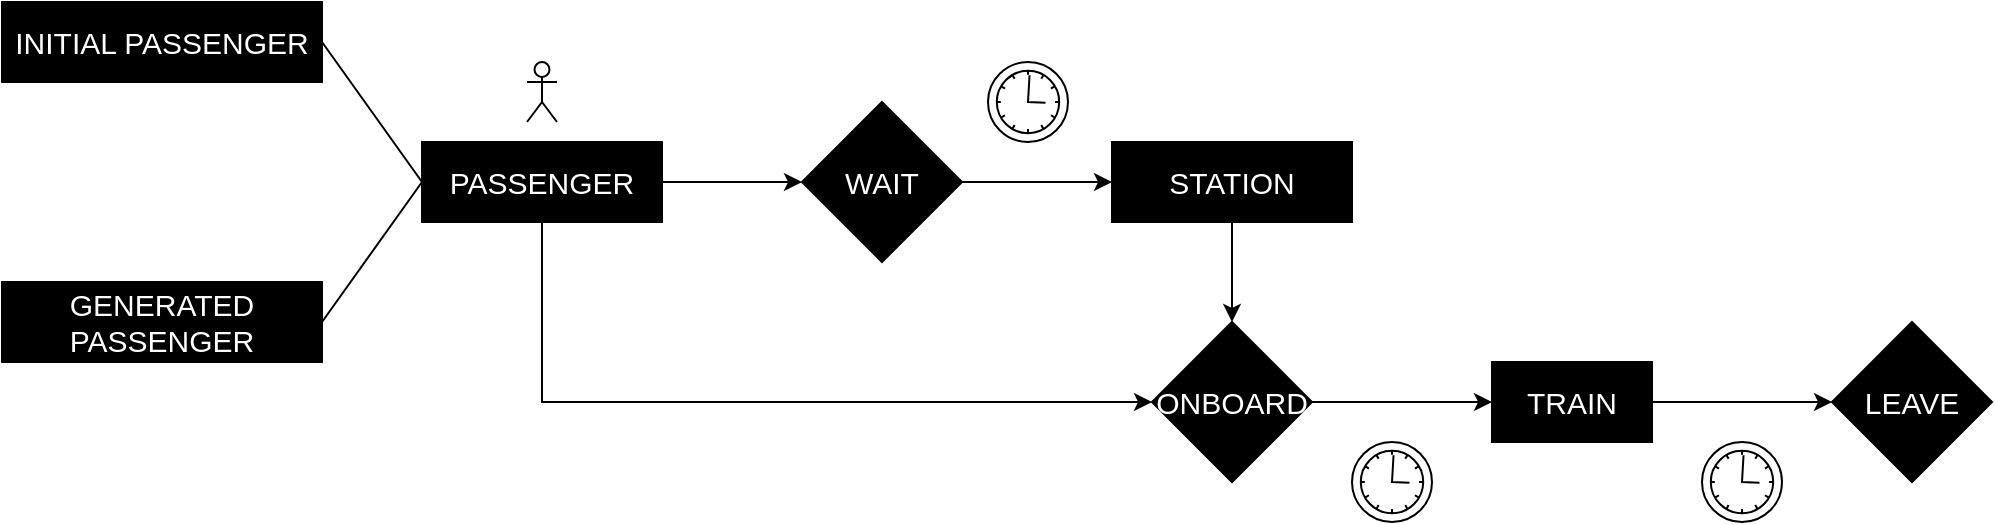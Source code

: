 <mxfile version="14.0.1" type="github">
  <diagram id="prtHgNgQTEPvFCAcTncT" name="Page-1">
    <mxGraphModel dx="1221" dy="588" grid="1" gridSize="10" guides="1" tooltips="1" connect="1" arrows="1" fold="1" page="1" pageScale="1" pageWidth="1169" pageHeight="827" math="0" shadow="0">
      <root>
        <mxCell id="0" />
        <mxCell id="1" parent="0" />
        <mxCell id="Hvq2gpMl7v8W7rDJ4bSN-7" style="edgeStyle=orthogonalEdgeStyle;rounded=0;orthogonalLoop=1;jettySize=auto;html=1;exitX=1;exitY=0.5;exitDx=0;exitDy=0;entryX=0;entryY=0.5;entryDx=0;entryDy=0;" edge="1" parent="1" source="Hvq2gpMl7v8W7rDJ4bSN-1" target="Hvq2gpMl7v8W7rDJ4bSN-3">
          <mxGeometry relative="1" as="geometry" />
        </mxCell>
        <mxCell id="Hvq2gpMl7v8W7rDJ4bSN-12" style="edgeStyle=orthogonalEdgeStyle;rounded=0;orthogonalLoop=1;jettySize=auto;html=1;entryX=0;entryY=0.5;entryDx=0;entryDy=0;" edge="1" parent="1" source="Hvq2gpMl7v8W7rDJ4bSN-1" target="Hvq2gpMl7v8W7rDJ4bSN-10">
          <mxGeometry relative="1" as="geometry">
            <Array as="points">
              <mxPoint x="350" y="610" />
            </Array>
          </mxGeometry>
        </mxCell>
        <mxCell id="Hvq2gpMl7v8W7rDJ4bSN-1" value="PASSENGER" style="rounded=0;whiteSpace=wrap;html=1;fillColor=#000000;fontColor=#FFFFFF;fontSize=15;" vertex="1" parent="1">
          <mxGeometry x="290" y="480" width="120" height="40" as="geometry" />
        </mxCell>
        <mxCell id="Hvq2gpMl7v8W7rDJ4bSN-9" style="edgeStyle=orthogonalEdgeStyle;rounded=0;orthogonalLoop=1;jettySize=auto;html=1;entryX=0;entryY=0.5;entryDx=0;entryDy=0;exitX=1;exitY=0.5;exitDx=0;exitDy=0;" edge="1" parent="1" source="Hvq2gpMl7v8W7rDJ4bSN-3" target="Hvq2gpMl7v8W7rDJ4bSN-5">
          <mxGeometry relative="1" as="geometry">
            <mxPoint x="595" y="500" as="sourcePoint" />
          </mxGeometry>
        </mxCell>
        <mxCell id="Hvq2gpMl7v8W7rDJ4bSN-3" value="WAIT" style="rhombus;whiteSpace=wrap;html=1;fillColor=#000000;fontColor=#FFFFFF;fontSize=15;" vertex="1" parent="1">
          <mxGeometry x="480" y="460" width="80" height="80" as="geometry" />
        </mxCell>
        <mxCell id="Hvq2gpMl7v8W7rDJ4bSN-11" style="edgeStyle=orthogonalEdgeStyle;rounded=0;orthogonalLoop=1;jettySize=auto;html=1;entryX=0.5;entryY=0;entryDx=0;entryDy=0;" edge="1" parent="1" source="Hvq2gpMl7v8W7rDJ4bSN-5" target="Hvq2gpMl7v8W7rDJ4bSN-10">
          <mxGeometry relative="1" as="geometry" />
        </mxCell>
        <mxCell id="Hvq2gpMl7v8W7rDJ4bSN-5" value="STATION" style="rounded=0;whiteSpace=wrap;html=1;fillColor=#000000;fontColor=#FFFFFF;fontSize=15;" vertex="1" parent="1">
          <mxGeometry x="635" y="480" width="120" height="40" as="geometry" />
        </mxCell>
        <mxCell id="Hvq2gpMl7v8W7rDJ4bSN-14" style="edgeStyle=orthogonalEdgeStyle;rounded=0;orthogonalLoop=1;jettySize=auto;html=1;exitX=1;exitY=0.5;exitDx=0;exitDy=0;entryX=0;entryY=0.5;entryDx=0;entryDy=0;" edge="1" parent="1" source="Hvq2gpMl7v8W7rDJ4bSN-10" target="Hvq2gpMl7v8W7rDJ4bSN-13">
          <mxGeometry relative="1" as="geometry" />
        </mxCell>
        <mxCell id="Hvq2gpMl7v8W7rDJ4bSN-10" value="ONBOARD" style="rhombus;whiteSpace=wrap;html=1;fillColor=#000000;fontColor=#FFFFFF;fontSize=15;" vertex="1" parent="1">
          <mxGeometry x="655" y="570" width="80" height="80" as="geometry" />
        </mxCell>
        <mxCell id="Hvq2gpMl7v8W7rDJ4bSN-16" style="edgeStyle=orthogonalEdgeStyle;rounded=0;orthogonalLoop=1;jettySize=auto;html=1;exitX=1;exitY=0.5;exitDx=0;exitDy=0;entryX=0;entryY=0.5;entryDx=0;entryDy=0;" edge="1" parent="1" source="Hvq2gpMl7v8W7rDJ4bSN-13" target="Hvq2gpMl7v8W7rDJ4bSN-15">
          <mxGeometry relative="1" as="geometry" />
        </mxCell>
        <mxCell id="Hvq2gpMl7v8W7rDJ4bSN-13" value="TRAIN" style="rounded=0;whiteSpace=wrap;html=1;fillColor=#000000;fontColor=#FFFFFF;fontSize=15;" vertex="1" parent="1">
          <mxGeometry x="825" y="590" width="80" height="40" as="geometry" />
        </mxCell>
        <mxCell id="Hvq2gpMl7v8W7rDJ4bSN-15" value="LEAVE" style="rhombus;whiteSpace=wrap;html=1;fillColor=#000000;fontColor=#FFFFFF;fontSize=15;" vertex="1" parent="1">
          <mxGeometry x="995" y="570" width="80" height="80" as="geometry" />
        </mxCell>
        <mxCell id="Hvq2gpMl7v8W7rDJ4bSN-28" style="rounded=0;orthogonalLoop=1;jettySize=auto;html=1;exitX=1;exitY=0.5;exitDx=0;exitDy=0;entryX=0;entryY=0.5;entryDx=0;entryDy=0;endArrow=none;endFill=0;" edge="1" parent="1" source="Hvq2gpMl7v8W7rDJ4bSN-17" target="Hvq2gpMl7v8W7rDJ4bSN-1">
          <mxGeometry relative="1" as="geometry" />
        </mxCell>
        <mxCell id="Hvq2gpMl7v8W7rDJ4bSN-17" value="INITIAL PASSENGER" style="rounded=0;whiteSpace=wrap;html=1;fillColor=#000000;fontColor=#FFFFFF;fontSize=15;" vertex="1" parent="1">
          <mxGeometry x="80" y="410" width="160" height="40" as="geometry" />
        </mxCell>
        <mxCell id="Hvq2gpMl7v8W7rDJ4bSN-19" value="GENERATED PASSENGER" style="rounded=0;whiteSpace=wrap;html=1;fillColor=#000000;fontColor=#FFFFFF;fontSize=15;" vertex="1" parent="1">
          <mxGeometry x="80" y="550" width="160" height="40" as="geometry" />
        </mxCell>
        <mxCell id="Hvq2gpMl7v8W7rDJ4bSN-20" value="" style="shape=umlActor;verticalLabelPosition=bottom;verticalAlign=top;html=1;outlineConnect=0;" vertex="1" parent="1">
          <mxGeometry x="342.5" y="440" width="15" height="30" as="geometry" />
        </mxCell>
        <mxCell id="Hvq2gpMl7v8W7rDJ4bSN-21" value="" style="shape=mxgraph.bpmn.shape;html=1;verticalLabelPosition=bottom;labelBackgroundColor=#ffffff;verticalAlign=top;align=center;perimeter=ellipsePerimeter;outlineConnect=0;outline=standard;symbol=timer;" vertex="1" parent="1">
          <mxGeometry x="573" y="440" width="40" height="40" as="geometry" />
        </mxCell>
        <mxCell id="Hvq2gpMl7v8W7rDJ4bSN-23" value="" style="shape=mxgraph.bpmn.shape;html=1;verticalLabelPosition=bottom;labelBackgroundColor=#ffffff;verticalAlign=top;align=center;perimeter=ellipsePerimeter;outlineConnect=0;outline=standard;symbol=timer;" vertex="1" parent="1">
          <mxGeometry x="755" y="630" width="40" height="40" as="geometry" />
        </mxCell>
        <mxCell id="Hvq2gpMl7v8W7rDJ4bSN-25" value="" style="shape=mxgraph.bpmn.shape;html=1;verticalLabelPosition=bottom;labelBackgroundColor=#ffffff;verticalAlign=top;align=center;perimeter=ellipsePerimeter;outlineConnect=0;outline=standard;symbol=timer;" vertex="1" parent="1">
          <mxGeometry x="930" y="630" width="40" height="40" as="geometry" />
        </mxCell>
        <mxCell id="Hvq2gpMl7v8W7rDJ4bSN-27" value="" style="endArrow=none;html=1;entryX=0;entryY=0.5;entryDx=0;entryDy=0;" edge="1" parent="1" target="Hvq2gpMl7v8W7rDJ4bSN-1">
          <mxGeometry width="50" height="50" relative="1" as="geometry">
            <mxPoint x="240" y="570" as="sourcePoint" />
            <mxPoint x="290" y="520" as="targetPoint" />
          </mxGeometry>
        </mxCell>
      </root>
    </mxGraphModel>
  </diagram>
</mxfile>
